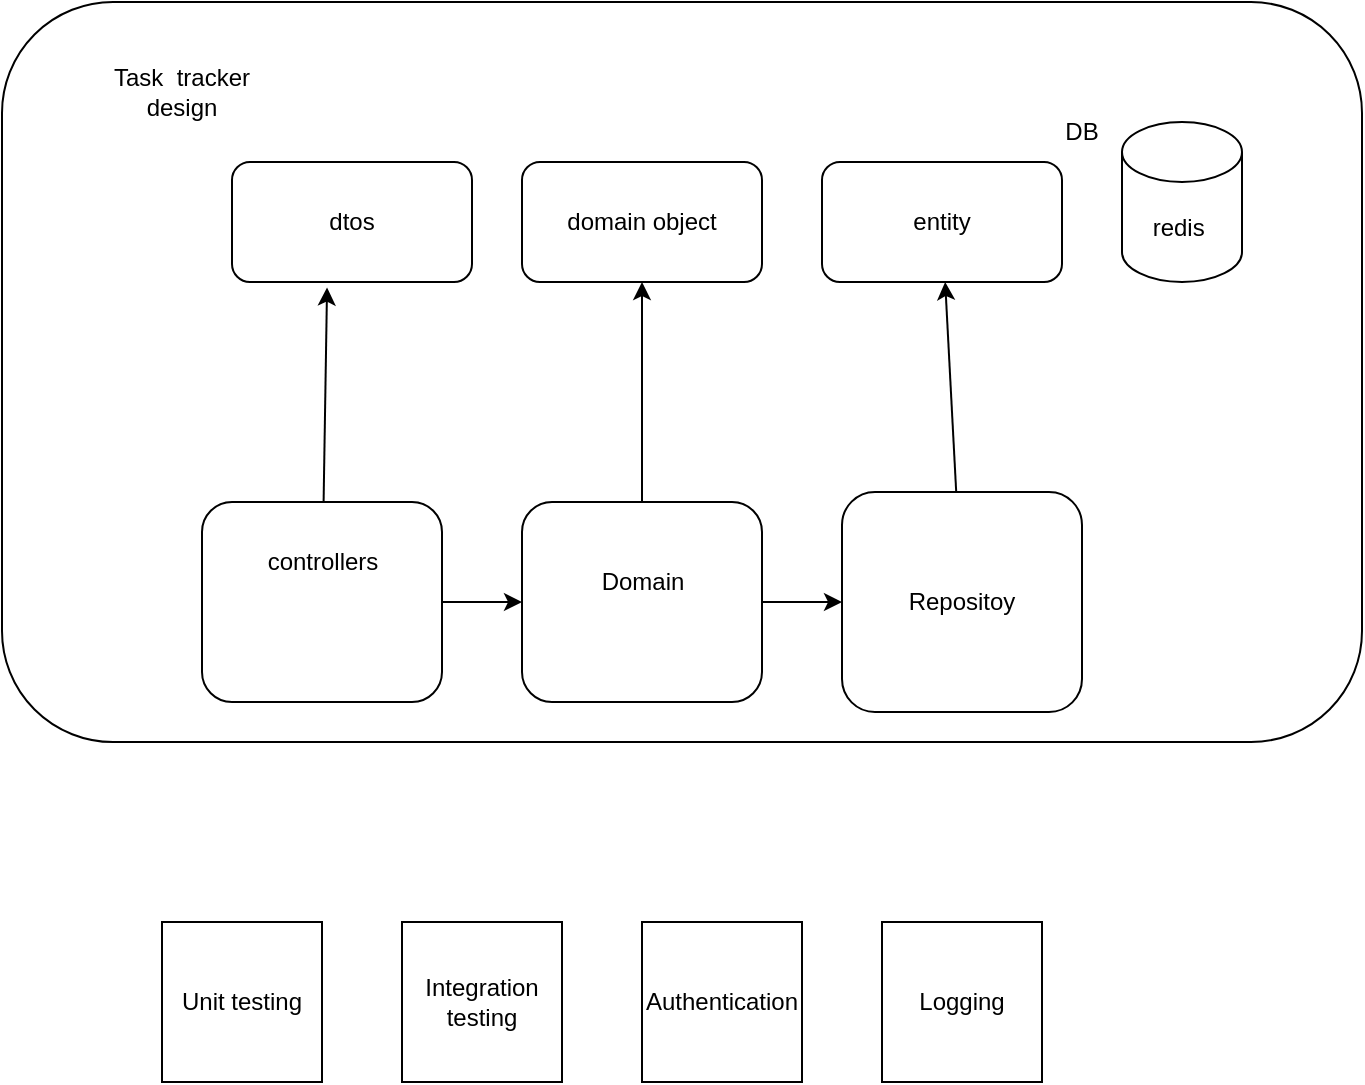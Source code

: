 <mxfile>
    <diagram id="TrlYc15YRHSZpAd1SXqW" name="design">
        <mxGraphModel dx="2398" dy="234" grid="1" gridSize="10" guides="1" tooltips="1" connect="1" arrows="1" fold="1" page="1" pageScale="1" pageWidth="827" pageHeight="1169" math="0" shadow="0">
            <root>
                <mxCell id="0"/>
                <mxCell id="1" parent="0"/>
                <mxCell id="24" value="" style="rounded=1;whiteSpace=wrap;html=1;" vertex="1" parent="1">
                    <mxGeometry x="-10" width="680" height="370" as="geometry"/>
                </mxCell>
                <mxCell id="11" value="" style="edgeStyle=none;html=1;" edge="1" parent="1" source="2" target="4">
                    <mxGeometry relative="1" as="geometry"/>
                </mxCell>
                <mxCell id="20" value="" style="edgeStyle=none;html=1;entryX=0.396;entryY=1.046;entryDx=0;entryDy=0;entryPerimeter=0;" edge="1" parent="1" source="2" target="15">
                    <mxGeometry relative="1" as="geometry">
                        <mxPoint x="150" y="150" as="targetPoint"/>
                    </mxGeometry>
                </mxCell>
                <mxCell id="2" value="" style="rounded=1;whiteSpace=wrap;html=1;fontStyle=1" vertex="1" parent="1">
                    <mxGeometry x="90" y="250" width="120" height="100" as="geometry"/>
                </mxCell>
                <mxCell id="3" value="controllers" style="text;html=1;align=center;verticalAlign=middle;resizable=0;points=[];autosize=1;strokeColor=none;fillColor=none;" vertex="1" parent="1">
                    <mxGeometry x="115" y="270" width="70" height="20" as="geometry"/>
                </mxCell>
                <mxCell id="14" value="" style="edgeStyle=none;html=1;" edge="1" parent="1" source="4" target="5">
                    <mxGeometry relative="1" as="geometry"/>
                </mxCell>
                <mxCell id="21" value="" style="edgeStyle=none;html=1;" edge="1" parent="1" source="4" target="16">
                    <mxGeometry relative="1" as="geometry"/>
                </mxCell>
                <mxCell id="4" value="" style="rounded=1;whiteSpace=wrap;html=1;" vertex="1" parent="1">
                    <mxGeometry x="250" y="250" width="120" height="100" as="geometry"/>
                </mxCell>
                <mxCell id="22" value="" style="edgeStyle=none;html=1;" edge="1" parent="1" source="5" target="17">
                    <mxGeometry relative="1" as="geometry"/>
                </mxCell>
                <mxCell id="5" value="Repositoy" style="rounded=1;whiteSpace=wrap;html=1;" vertex="1" parent="1">
                    <mxGeometry x="410" y="245" width="120" height="110" as="geometry"/>
                </mxCell>
                <mxCell id="6" value="Domain" style="text;html=1;align=center;verticalAlign=middle;resizable=0;points=[];autosize=1;strokeColor=none;fillColor=none;" vertex="1" parent="1">
                    <mxGeometry x="280" y="280" width="60" height="20" as="geometry"/>
                </mxCell>
                <mxCell id="8" value="redis&amp;nbsp;" style="shape=cylinder3;whiteSpace=wrap;html=1;boundedLbl=1;backgroundOutline=1;size=15;" vertex="1" parent="1">
                    <mxGeometry x="550" y="60" width="60" height="80" as="geometry"/>
                </mxCell>
                <mxCell id="9" value="DB" style="text;html=1;strokeColor=none;fillColor=none;align=center;verticalAlign=middle;whiteSpace=wrap;rounded=0;" vertex="1" parent="1">
                    <mxGeometry x="500" y="50" width="60" height="30" as="geometry"/>
                </mxCell>
                <mxCell id="15" value="dtos&lt;span style=&quot;color: rgba(0 , 0 , 0 , 0) ; font-family: monospace ; font-size: 0px&quot;&gt;%3CmxGraphModel%3E%3Croot%3E%3CmxCell%20id%3D%220%22%2F%3E%3CmxCell%20id%3D%221%22%20parent%3D%220%22%2F%3E%3CmxCell%20id%3D%222%22%20value%3D%22%22%20style%3D%22rounded%3D1%3BwhiteSpace%3Dwrap%3Bhtml%3D1%3B%22%20vertex%3D%221%22%20parent%3D%221%22%3E%3CmxGeometry%20x%3D%22110%22%20y%3D%22120%22%20width%3D%22120%22%20height%3D%22230%22%20as%3D%22geometry%22%2F%3E%3C%2FmxCell%3E%3C%2Froot%3E%3C%2FmxGraphModel%3E&lt;/span&gt;" style="rounded=1;whiteSpace=wrap;html=1;" vertex="1" parent="1">
                    <mxGeometry x="105" y="80" width="120" height="60" as="geometry"/>
                </mxCell>
                <mxCell id="16" value="domain object&lt;span style=&quot;color: rgba(0 , 0 , 0 , 0) ; font-family: monospace ; font-size: 0px&quot;&gt;%3CmxGraphModel%3E%3Croot%3E%3CmxCell%20id%3D%220%22%2F%3E%3CmxCell%20id%3D%221%22%20parent%3D%220%22%2F%3E%3CmxCell%20id%3D%222%22%20value%3D%22dtos%26lt%3Bspan%20style%3D%26quot%3Bcolor%3A%20rgba(0%20%2C%200%20%2C%200%20%2C%200)%20%3B%20font-family%3A%20monospace%20%3B%20font-size%3A%200px%26quot%3B%26gt%3B%253CmxGraphModel%253E%253Croot%253E%253CmxCell%2520id%253D%25220%2522%252F%253E%253CmxCell%2520id%253D%25221%2522%2520parent%253D%25220%2522%252F%253E%253CmxCell%2520id%253D%25222%2522%2520value%253D%2522%2522%2520style%253D%2522rounded%253D1%253BwhiteSpace%253Dwrap%253Bhtml%253D1%253B%2522%2520vertex%253D%25221%2522%2520parent%253D%25221%2522%253E%253CmxGeometry%2520x%253D%2522110%2522%2520y%253D%2522120%2522%2520width%253D%2522120%2522%2520height%253D%2522230%2522%2520as%253D%2522geometry%2522%252F%253E%253C%252FmxCell%253E%253C%252Froot%253E%253C%252FmxGraphModel%253E%26lt%3B%2Fspan%26gt%3B%22%20style%3D%22rounded%3D1%3BwhiteSpace%3Dwrap%3Bhtml%3D1%3B%22%20vertex%3D%221%22%20parent%3D%221%22%3E%3CmxGeometry%20x%3D%22140%22%20y%3D%2280%22%20width%3D%22120%22%20height%3D%2260%22%20as%3D%22geometry%22%2F%3E%3C%2FmxCell%3E%3C%2Froot%3E%3C%2FmxGraphModel%3E e&lt;/span&gt;" style="rounded=1;whiteSpace=wrap;html=1;" vertex="1" parent="1">
                    <mxGeometry x="250" y="80" width="120" height="60" as="geometry"/>
                </mxCell>
                <mxCell id="17" value="entity" style="rounded=1;whiteSpace=wrap;html=1;" vertex="1" parent="1">
                    <mxGeometry x="400" y="80" width="120" height="60" as="geometry"/>
                </mxCell>
                <mxCell id="25" value="Task&amp;nbsp; tracker design" style="text;html=1;strokeColor=none;fillColor=none;align=center;verticalAlign=middle;whiteSpace=wrap;rounded=0;" vertex="1" parent="1">
                    <mxGeometry x="30" y="30" width="100" height="30" as="geometry"/>
                </mxCell>
                <mxCell id="Mpx4pyzf1SMT-lQrrRkz-25" value="Unit testing" style="whiteSpace=wrap;html=1;aspect=fixed;" vertex="1" parent="1">
                    <mxGeometry x="70" y="460" width="80" height="80" as="geometry"/>
                </mxCell>
                <mxCell id="Mpx4pyzf1SMT-lQrrRkz-26" value="Integration testing" style="whiteSpace=wrap;html=1;aspect=fixed;" vertex="1" parent="1">
                    <mxGeometry x="190" y="460" width="80" height="80" as="geometry"/>
                </mxCell>
                <mxCell id="Mpx4pyzf1SMT-lQrrRkz-27" value="Authentication" style="whiteSpace=wrap;html=1;aspect=fixed;" vertex="1" parent="1">
                    <mxGeometry x="310" y="460" width="80" height="80" as="geometry"/>
                </mxCell>
                <mxCell id="Mpx4pyzf1SMT-lQrrRkz-28" value="Logging" style="whiteSpace=wrap;html=1;aspect=fixed;" vertex="1" parent="1">
                    <mxGeometry x="430" y="460" width="80" height="80" as="geometry"/>
                </mxCell>
            </root>
        </mxGraphModel>
    </diagram>
    <diagram id="8jRMTJq8KeW_VsngsqsE" name="entity">
        <mxGraphModel dx="1571" dy="234" grid="1" gridSize="10" guides="1" tooltips="1" connect="1" arrows="1" fold="1" page="1" pageScale="1" pageWidth="827" pageHeight="1169" math="0" shadow="0">
            <root>
                <mxCell id="VqOtFbqvOP2RsL-4yXG8-0"/>
                <mxCell id="VqOtFbqvOP2RsL-4yXG8-1" parent="VqOtFbqvOP2RsL-4yXG8-0"/>
                <mxCell id="VqOtFbqvOP2RsL-4yXG8-2" value="Task" style="swimlane;fontStyle=1;align=center;verticalAlign=top;childLayout=stackLayout;horizontal=1;startSize=26;horizontalStack=0;resizeParent=1;resizeParentMax=0;resizeLast=0;collapsible=1;marginBottom=0;" vertex="1" parent="VqOtFbqvOP2RsL-4yXG8-1">
                    <mxGeometry x="100" y="50" width="250" height="170" as="geometry">
                        <mxRectangle x="130" y="60" width="100" height="26" as="alternateBounds"/>
                    </mxGeometry>
                </mxCell>
                <mxCell id="VqOtFbqvOP2RsL-4yXG8-3" value="+ id: long&#10;name:stirng&#10;description: string&#10;todo:List[todoItem]&#10;stastus:Status&#10;created at:datetime&#10;tartget&#10;" style="text;strokeColor=none;fillColor=none;align=left;verticalAlign=top;spacingLeft=4;spacingRight=4;overflow=hidden;rotatable=0;points=[[0,0.5],[1,0.5]];portConstraint=eastwest;" vertex="1" parent="VqOtFbqvOP2RsL-4yXG8-2">
                    <mxGeometry y="26" width="250" height="84" as="geometry"/>
                </mxCell>
                <mxCell id="VqOtFbqvOP2RsL-4yXG8-4" value="" style="line;strokeWidth=1;fillColor=none;align=left;verticalAlign=middle;spacingTop=-1;spacingLeft=3;spacingRight=3;rotatable=0;labelPosition=right;points=[];portConstraint=eastwest;" vertex="1" parent="VqOtFbqvOP2RsL-4yXG8-2">
                    <mxGeometry y="110" width="250" height="8" as="geometry"/>
                </mxCell>
                <mxCell id="VqOtFbqvOP2RsL-4yXG8-29" value="task pomodaro time :minutes : int" style="text;strokeColor=none;fillColor=none;align=left;verticalAlign=top;spacingLeft=4;spacingRight=4;overflow=hidden;rotatable=0;points=[[0,0.5],[1,0.5]];portConstraint=eastwest;" vertex="1" parent="VqOtFbqvOP2RsL-4yXG8-2">
                    <mxGeometry y="118" width="250" height="26" as="geometry"/>
                </mxCell>
                <mxCell id="VqOtFbqvOP2RsL-4yXG8-5" value="target completion date:datetime" style="text;strokeColor=none;fillColor=none;align=left;verticalAlign=top;spacingLeft=4;spacingRight=4;overflow=hidden;rotatable=0;points=[[0,0.5],[1,0.5]];portConstraint=eastwest;" vertex="1" parent="VqOtFbqvOP2RsL-4yXG8-2">
                    <mxGeometry y="144" width="250" height="26" as="geometry"/>
                </mxCell>
                <mxCell id="VqOtFbqvOP2RsL-4yXG8-10" value="todoitems" style="swimlane;fontStyle=1;align=center;verticalAlign=top;childLayout=stackLayout;horizontal=1;startSize=26;horizontalStack=0;resizeParent=1;resizeParentMax=0;resizeLast=0;collapsible=1;marginBottom=0;" vertex="1" parent="VqOtFbqvOP2RsL-4yXG8-1">
                    <mxGeometry x="420" y="60" width="160" height="138" as="geometry"/>
                </mxCell>
                <mxCell id="VqOtFbqvOP2RsL-4yXG8-11" value="+ id : string    " style="text;strokeColor=none;fillColor=none;align=left;verticalAlign=top;spacingLeft=4;spacingRight=4;overflow=hidden;rotatable=0;points=[[0,0.5],[1,0.5]];portConstraint=eastwest;" vertex="1" parent="VqOtFbqvOP2RsL-4yXG8-10">
                    <mxGeometry y="26" width="160" height="26" as="geometry"/>
                </mxCell>
                <mxCell id="VqOtFbqvOP2RsL-4yXG8-14" value="+ todo: string" style="text;strokeColor=none;fillColor=none;align=left;verticalAlign=top;spacingLeft=4;spacingRight=4;overflow=hidden;rotatable=0;points=[[0,0.5],[1,0.5]];portConstraint=eastwest;" vertex="1" parent="VqOtFbqvOP2RsL-4yXG8-10">
                    <mxGeometry y="52" width="160" height="26" as="geometry"/>
                </mxCell>
                <mxCell id="VqOtFbqvOP2RsL-4yXG8-15" value="+ iscompleeed: bool" style="text;strokeColor=none;fillColor=none;align=left;verticalAlign=top;spacingLeft=4;spacingRight=4;overflow=hidden;rotatable=0;points=[[0,0.5],[1,0.5]];portConstraint=eastwest;" vertex="1" parent="VqOtFbqvOP2RsL-4yXG8-10">
                    <mxGeometry y="78" width="160" height="26" as="geometry"/>
                </mxCell>
                <mxCell id="VqOtFbqvOP2RsL-4yXG8-12" value="" style="line;strokeWidth=1;fillColor=none;align=left;verticalAlign=middle;spacingTop=-1;spacingLeft=3;spacingRight=3;rotatable=0;labelPosition=right;points=[];portConstraint=eastwest;" vertex="1" parent="VqOtFbqvOP2RsL-4yXG8-10">
                    <mxGeometry y="104" width="160" height="8" as="geometry"/>
                </mxCell>
                <mxCell id="VqOtFbqvOP2RsL-4yXG8-13" value="+ method(type): type" style="text;strokeColor=none;fillColor=none;align=left;verticalAlign=top;spacingLeft=4;spacingRight=4;overflow=hidden;rotatable=0;points=[[0,0.5],[1,0.5]];portConstraint=eastwest;" vertex="1" parent="VqOtFbqvOP2RsL-4yXG8-10">
                    <mxGeometry y="112" width="160" height="26" as="geometry"/>
                </mxCell>
                <mxCell id="VqOtFbqvOP2RsL-4yXG8-20" value="ENUM Status" style="swimlane;fontStyle=0;childLayout=stackLayout;horizontal=1;startSize=26;fillColor=none;horizontalStack=0;resizeParent=1;resizeParentMax=0;resizeLast=0;collapsible=1;marginBottom=0;" vertex="1" parent="VqOtFbqvOP2RsL-4yXG8-1">
                    <mxGeometry x="120" y="240" width="140" height="130" as="geometry"/>
                </mxCell>
                <mxCell id="VqOtFbqvOP2RsL-4yXG8-22" value="todo" style="text;strokeColor=none;fillColor=none;align=left;verticalAlign=top;spacingLeft=4;spacingRight=4;overflow=hidden;rotatable=0;points=[[0,0.5],[1,0.5]];portConstraint=eastwest;" vertex="1" parent="VqOtFbqvOP2RsL-4yXG8-20">
                    <mxGeometry y="26" width="140" height="26" as="geometry"/>
                </mxCell>
                <mxCell id="VqOtFbqvOP2RsL-4yXG8-24" value="in progress" style="text;strokeColor=none;fillColor=none;align=left;verticalAlign=top;spacingLeft=4;spacingRight=4;overflow=hidden;rotatable=0;points=[[0,0.5],[1,0.5]];portConstraint=eastwest;" vertex="1" parent="VqOtFbqvOP2RsL-4yXG8-20">
                    <mxGeometry y="52" width="140" height="26" as="geometry"/>
                </mxCell>
                <mxCell id="VqOtFbqvOP2RsL-4yXG8-25" value="blocked" style="text;strokeColor=none;fillColor=none;align=left;verticalAlign=top;spacingLeft=4;spacingRight=4;overflow=hidden;rotatable=0;points=[[0,0.5],[1,0.5]];portConstraint=eastwest;" vertex="1" parent="VqOtFbqvOP2RsL-4yXG8-20">
                    <mxGeometry y="78" width="140" height="26" as="geometry"/>
                </mxCell>
                <mxCell id="VqOtFbqvOP2RsL-4yXG8-26" value="done" style="text;strokeColor=none;fillColor=none;align=left;verticalAlign=top;spacingLeft=4;spacingRight=4;overflow=hidden;rotatable=0;points=[[0,0.5],[1,0.5]];portConstraint=eastwest;" vertex="1" parent="VqOtFbqvOP2RsL-4yXG8-20">
                    <mxGeometry y="104" width="140" height="26" as="geometry"/>
                </mxCell>
            </root>
        </mxGraphModel>
    </diagram>
</mxfile>